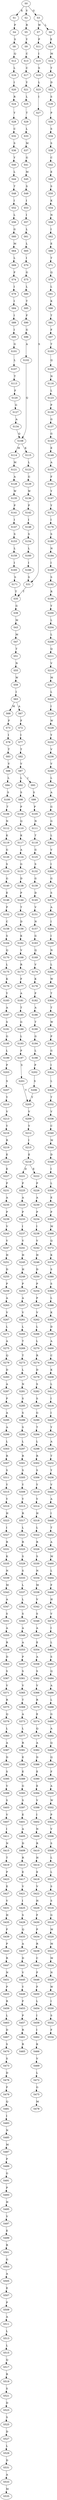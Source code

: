 strict digraph  {
	S0 -> S1 [ label = K ];
	S0 -> S2 [ label = V ];
	S0 -> S3 [ label = G ];
	S1 -> S4 [ label = P ];
	S2 -> S5 [ label = R ];
	S3 -> S6 [ label = L ];
	S3 -> S7 [ label = W ];
	S4 -> S8 [ label = S ];
	S5 -> S9 [ label = Y ];
	S6 -> S10 [ label = E ];
	S7 -> S11 [ label = P ];
	S8 -> S12 [ label = Q ];
	S9 -> S13 [ label = C ];
	S10 -> S14 [ label = M ];
	S11 -> S15 [ label = I ];
	S12 -> S16 [ label = L ];
	S13 -> S17 [ label = C ];
	S14 -> S18 [ label = T ];
	S15 -> S19 [ label = S ];
	S16 -> S20 [ label = I ];
	S17 -> S21 [ label = Y ];
	S18 -> S22 [ label = D ];
	S19 -> S23 [ label = L ];
	S20 -> S24 [ label = R ];
	S21 -> S25 [ label = L ];
	S22 -> S26 [ label = S ];
	S23 -> S27 [ label = I ];
	S24 -> S28 [ label = Y ];
	S25 -> S29 [ label = T ];
	S26 -> S30 [ label = P ];
	S27 -> S31 [ label = S ];
	S28 -> S32 [ label = C ];
	S29 -> S33 [ label = L ];
	S30 -> S34 [ label = S ];
	S31 -> S35 [ label = T ];
	S32 -> S36 [ label = S ];
	S33 -> S37 [ label = M ];
	S34 -> S38 [ label = S ];
	S35 -> S39 [ label = G ];
	S36 -> S40 [ label = Y ];
	S37 -> S41 [ label = G ];
	S38 -> S42 [ label = C ];
	S39 -> S43 [ label = M ];
	S40 -> S44 [ label = L ];
	S41 -> S45 [ label = M ];
	S42 -> S46 [ label = E ];
	S43 -> S47 [ label = M ];
	S44 -> S48 [ label = T ];
	S45 -> S49 [ label = S ];
	S46 -> S50 [ label = S ];
	S47 -> S51 [ label = T ];
	S48 -> S52 [ label = I ];
	S49 -> S53 [ label = I ];
	S50 -> S54 [ label = K ];
	S51 -> S55 [ label = N ];
	S52 -> S56 [ label = L ];
	S53 -> S57 [ label = I ];
	S54 -> S58 [ label = N ];
	S55 -> S59 [ label = W ];
	S56 -> S60 [ label = G ];
	S57 -> S61 [ label = L ];
	S58 -> S62 [ label = I ];
	S59 -> S63 [ label = I ];
	S60 -> S64 [ label = M ];
	S61 -> S65 [ label = L ];
	S62 -> S66 [ label = E ];
	S63 -> S67 [ label = A ];
	S63 -> S68 [ label = M ];
	S64 -> S69 [ label = L ];
	S65 -> S70 [ label = I ];
	S66 -> S71 [ label = T ];
	S67 -> S72 [ label = F ];
	S68 -> S73 [ label = F ];
	S69 -> S74 [ label = F ];
	S70 -> S75 [ label = G ];
	S71 -> S76 [ label = Q ];
	S72 -> S77 [ label = I ];
	S73 -> S78 [ label = I ];
	S74 -> S79 [ label = I ];
	S75 -> S80 [ label = L ];
	S76 -> S81 [ label = L ];
	S77 -> S82 [ label = T ];
	S78 -> S83 [ label = T ];
	S79 -> S84 [ label = I ];
	S80 -> S85 [ label = T ];
	S81 -> S86 [ label = K ];
	S82 -> S87 [ label = V ];
	S83 -> S88 [ label = V ];
	S84 -> S89 [ label = I ];
	S85 -> S90 [ label = F ];
	S86 -> S91 [ label = T ];
	S87 -> S92 [ label = L ];
	S87 -> S93 [ label = I ];
	S88 -> S94 [ label = L ];
	S89 -> S95 [ label = I ];
	S90 -> S96 [ label = G ];
	S91 -> S97 [ label = F ];
	S92 -> S98 [ label = S ];
	S93 -> S99 [ label = S ];
	S94 -> S100 [ label = S ];
	S95 -> S101 [ label = G ];
	S96 -> S102 [ label = A ];
	S97 -> S103 [ label = T ];
	S98 -> S104 [ label = P ];
	S99 -> S105 [ label = P ];
	S100 -> S106 [ label = T ];
	S101 -> S107 [ label = L ];
	S102 -> S108 [ label = Q ];
	S103 -> S109 [ label = Q ];
	S104 -> S110 [ label = Q ];
	S105 -> S111 [ label = N ];
	S106 -> S112 [ label = N ];
	S107 -> S113 [ label = T ];
	S108 -> S114 [ label = M ];
	S108 -> S115 [ label = K ];
	S109 -> S116 [ label = N ];
	S110 -> S117 [ label = K ];
	S111 -> S118 [ label = T ];
	S112 -> S119 [ label = K ];
	S113 -> S120 [ label = F ];
	S114 -> S121 [ label = M ];
	S115 -> S122 [ label = L ];
	S116 -> S123 [ label = L ];
	S117 -> S124 [ label = A ];
	S118 -> S125 [ label = G ];
	S119 -> S126 [ label = G ];
	S120 -> S127 [ label = G ];
	S121 -> S128 [ label = A ];
	S122 -> S129 [ label = G ];
	S123 -> S130 [ label = P ];
	S124 -> S131 [ label = G ];
	S125 -> S132 [ label = S ];
	S126 -> S133 [ label = S ];
	S127 -> S134 [ label = A ];
	S128 -> S135 [ label = W ];
	S129 -> S136 [ label = W ];
	S130 -> S137 [ label = G ];
	S131 -> S138 [ label = D ];
	S132 -> S139 [ label = G ];
	S133 -> S140 [ label = G ];
	S134 -> S108 [ label = Q ];
	S135 -> S141 [ label = P ];
	S136 -> S142 [ label = P ];
	S137 -> S143 [ label = G ];
	S138 -> S144 [ label = P ];
	S139 -> S145 [ label = D ];
	S140 -> S146 [ label = E ];
	S141 -> S147 [ label = I ];
	S142 -> S148 [ label = I ];
	S143 -> S149 [ label = E ];
	S144 -> S150 [ label = T ];
	S145 -> S151 [ label = V ];
	S146 -> S152 [ label = P ];
	S147 -> S153 [ label = S ];
	S148 -> S154 [ label = S ];
	S149 -> S155 [ label = A ];
	S150 -> S156 [ label = D ];
	S151 -> S157 [ label = N ];
	S152 -> S158 [ label = C ];
	S153 -> S159 [ label = L ];
	S154 -> S160 [ label = L ];
	S155 -> S161 [ label = F ];
	S156 -> S162 [ label = K ];
	S157 -> S163 [ label = G ];
	S158 -> S164 [ label = S ];
	S159 -> S165 [ label = I ];
	S160 -> S166 [ label = I ];
	S161 -> S167 [ label = Y ];
	S162 -> S168 [ label = V ];
	S163 -> S169 [ label = Q ];
	S164 -> S170 [ label = Q ];
	S165 -> S171 [ label = S ];
	S166 -> S31 [ label = S ];
	S167 -> S172 [ label = Y ];
	S168 -> S173 [ label = R ];
	S169 -> S174 [ label = V ];
	S170 -> S175 [ label = L ];
	S171 -> S35 [ label = T ];
	S172 -> S176 [ label = I ];
	S173 -> S177 [ label = F ];
	S174 -> S178 [ label = K ];
	S175 -> S179 [ label = K ];
	S176 -> S180 [ label = S ];
	S177 -> S181 [ label = A ];
	S178 -> S182 [ label = F ];
	S179 -> S183 [ label = Y ];
	S180 -> S184 [ label = N ];
	S181 -> S185 [ label = T ];
	S182 -> S186 [ label = A ];
	S183 -> S187 [ label = A ];
	S184 -> S188 [ label = I ];
	S185 -> S189 [ label = G ];
	S186 -> S190 [ label = T ];
	S187 -> S191 [ label = S ];
	S188 -> S192 [ label = S ];
	S189 -> S193 [ label = L ];
	S190 -> S194 [ label = G ];
	S191 -> S195 [ label = G ];
	S192 -> S196 [ label = R ];
	S193 -> S197 [ label = P ];
	S194 -> S198 [ label = L ];
	S195 -> S199 [ label = L ];
	S196 -> S200 [ label = Y ];
	S197 -> S201 [ label = S ];
	S198 -> S202 [ label = P ];
	S199 -> S203 [ label = P ];
	S200 -> S204 [ label = L ];
	S201 -> S205 [ label = Y ];
	S202 -> S206 [ label = S ];
	S203 -> S207 [ label = S ];
	S204 -> S208 [ label = L ];
	S205 -> S209 [ label = V ];
	S206 -> S205 [ label = Y ];
	S207 -> S210 [ label = Y ];
	S208 -> S211 [ label = Q ];
	S209 -> S212 [ label = Y ];
	S210 -> S213 [ label = V ];
	S211 -> S214 [ label = V ];
	S212 -> S215 [ label = I ];
	S213 -> S216 [ label = Y ];
	S214 -> S217 [ label = M ];
	S215 -> S218 [ label = E ];
	S216 -> S219 [ label = R ];
	S217 -> S220 [ label = L ];
	S218 -> S221 [ label = D ];
	S218 -> S222 [ label = E ];
	S219 -> S223 [ label = E ];
	S220 -> S224 [ label = I ];
	S221 -> S225 [ label = P ];
	S222 -> S226 [ label = P ];
	S223 -> S227 [ label = E ];
	S224 -> S228 [ label = W ];
	S225 -> S229 [ label = A ];
	S226 -> S230 [ label = A ];
	S227 -> S231 [ label = P ];
	S228 -> S232 [ label = Y ];
	S229 -> S233 [ label = P ];
	S230 -> S234 [ label = P ];
	S231 -> S235 [ label = A ];
	S232 -> S236 [ label = V ];
	S233 -> S237 [ label = I ];
	S234 -> S238 [ label = I ];
	S235 -> S239 [ label = P ];
	S236 -> S240 [ label = V ];
	S237 -> S241 [ label = V ];
	S238 -> S242 [ label = V ];
	S239 -> S243 [ label = V ];
	S240 -> S244 [ label = L ];
	S241 -> S245 [ label = H ];
	S242 -> S246 [ label = H ];
	S243 -> S247 [ label = V ];
	S244 -> S248 [ label = A ];
	S245 -> S249 [ label = H ];
	S246 -> S250 [ label = D ];
	S247 -> S251 [ label = H ];
	S248 -> S252 [ label = G ];
	S249 -> S253 [ label = P ];
	S250 -> S254 [ label = P ];
	S251 -> S255 [ label = D ];
	S252 -> S256 [ label = G ];
	S253 -> S257 [ label = A ];
	S254 -> S258 [ label = P ];
	S255 -> S259 [ label = P ];
	S256 -> S260 [ label = L ];
	S257 -> S261 [ label = V ];
	S258 -> S262 [ label = V ];
	S259 -> S263 [ label = A ];
	S260 -> S264 [ label = V ];
	S261 -> S265 [ label = L ];
	S262 -> S266 [ label = L ];
	S263 -> S267 [ label = V ];
	S264 -> S268 [ label = I ];
	S265 -> S269 [ label = T ];
	S266 -> S270 [ label = L ];
	S267 -> S271 [ label = L ];
	S268 -> S272 [ label = G ];
	S269 -> S273 [ label = T ];
	S270 -> S274 [ label = R ];
	S271 -> S275 [ label = A ];
	S272 -> S276 [ label = S ];
	S273 -> S277 [ label = L ];
	S274 -> S278 [ label = D ];
	S275 -> S279 [ label = Q ];
	S276 -> S280 [ label = A ];
	S277 -> S281 [ label = N ];
	S278 -> S282 [ label = S ];
	S279 -> S283 [ label = D ];
	S280 -> S284 [ label = I ];
	S281 -> S285 [ label = S ];
	S282 -> S286 [ label = S ];
	S283 -> S287 [ label = A ];
	S284 -> S288 [ label = I ];
	S285 -> S289 [ label = S ];
	S286 -> S290 [ label = G ];
	S287 -> S291 [ label = P ];
	S288 -> S292 [ label = N ];
	S289 -> S293 [ label = S ];
	S290 -> S294 [ label = T ];
	S291 -> S295 [ label = A ];
	S292 -> S296 [ label = L ];
	S293 -> S297 [ label = L ];
	S294 -> S298 [ label = L ];
	S295 -> S299 [ label = A ];
	S296 -> S300 [ label = W ];
	S297 -> S301 [ label = R ];
	S298 -> S302 [ label = R ];
	S299 -> S303 [ label = L ];
	S300 -> S304 [ label = T ];
	S301 -> S305 [ label = S ];
	S302 -> S306 [ label = S ];
	S303 -> S307 [ label = R ];
	S304 -> S308 [ label = T ];
	S305 -> S309 [ label = Y ];
	S306 -> S310 [ label = Y ];
	S307 -> S311 [ label = S ];
	S308 -> S312 [ label = W ];
	S309 -> S313 [ label = Y ];
	S310 -> S314 [ label = Y ];
	S311 -> S315 [ label = Y ];
	S312 -> S316 [ label = P ];
	S313 -> S317 [ label = R ];
	S314 -> S318 [ label = H ];
	S315 -> S319 [ label = Y ];
	S316 -> S320 [ label = G ];
	S317 -> S321 [ label = L ];
	S318 -> S322 [ label = L ];
	S319 -> S323 [ label = H ];
	S320 -> S324 [ label = I ];
	S321 -> S325 [ label = R ];
	S322 -> S326 [ label = R ];
	S323 -> S327 [ label = I ];
	S324 -> S328 [ label = L ];
	S325 -> S329 [ label = S ];
	S326 -> S330 [ label = S ];
	S327 -> S331 [ label = R ];
	S328 -> S332 [ label = T ];
	S329 -> S333 [ label = S ];
	S330 -> S334 [ label = N ];
	S331 -> S335 [ label = K ];
	S332 -> S336 [ label = V ];
	S333 -> S337 [ label = L ];
	S334 -> S338 [ label = M ];
	S335 -> S339 [ label = N ];
	S336 -> S340 [ label = C ];
	S337 -> S341 [ label = L ];
	S338 -> S342 [ label = V ];
	S339 -> S343 [ label = M ];
	S340 -> S344 [ label = M ];
	S341 -> S345 [ label = S ];
	S342 -> S346 [ label = S ];
	S343 -> S347 [ label = A ];
	S344 -> S348 [ label = D ];
	S345 -> S349 [ label = A ];
	S346 -> S350 [ label = A ];
	S347 -> S351 [ label = S ];
	S348 -> S352 [ label = I ];
	S349 -> S353 [ label = A ];
	S350 -> S354 [ label = E ];
	S351 -> S355 [ label = A ];
	S352 -> S356 [ label = L ];
	S353 -> S357 [ label = P ];
	S354 -> S358 [ label = A ];
	S355 -> S359 [ label = R ];
	S356 -> S360 [ label = E ];
	S357 -> S361 [ label = S ];
	S358 -> S362 [ label = S ];
	S359 -> S363 [ label = D ];
	S360 -> S364 [ label = P ];
	S361 -> S365 [ label = V ];
	S362 -> S366 [ label = V ];
	S363 -> S367 [ label = S ];
	S364 -> S368 [ label = M ];
	S365 -> S369 [ label = T ];
	S366 -> S370 [ label = R ];
	S367 -> S371 [ label = V ];
	S368 -> S372 [ label = Q ];
	S369 -> S373 [ label = A ];
	S370 -> S374 [ label = E ];
	S371 -> S375 [ label = R ];
	S372 -> S376 [ label = K ];
	S373 -> S377 [ label = L ];
	S374 -> S378 [ label = Q ];
	S375 -> S379 [ label = Q ];
	S376 -> S380 [ label = S ];
	S377 -> S381 [ label = R ];
	S378 -> S382 [ label = A ];
	S379 -> S383 [ label = L ];
	S380 -> S384 [ label = S ];
	S381 -> S385 [ label = E ];
	S382 -> S386 [ label = D ];
	S383 -> S387 [ label = A ];
	S384 -> S388 [ label = L ];
	S385 -> S389 [ label = E ];
	S386 -> S390 [ label = E ];
	S387 -> S391 [ label = D ];
	S388 -> S392 [ label = K ];
	S389 -> S393 [ label = G ];
	S390 -> S394 [ label = E ];
	S391 -> S395 [ label = S ];
	S392 -> S396 [ label = D ];
	S393 -> S397 [ label = S ];
	S394 -> S398 [ label = V ];
	S395 -> S399 [ label = V ];
	S396 -> S400 [ label = A ];
	S397 -> S401 [ label = E ];
	S398 -> S402 [ label = I ];
	S399 -> S403 [ label = S ];
	S400 -> S404 [ label = C ];
	S401 -> S405 [ label = A ];
	S402 -> S406 [ label = N ];
	S403 -> S407 [ label = V ];
	S404 -> S408 [ label = K ];
	S405 -> S409 [ label = D ];
	S406 -> S410 [ label = R ];
	S407 -> S411 [ label = I ];
	S408 -> S412 [ label = L ];
	S409 -> S413 [ label = R ];
	S410 -> S414 [ label = H ];
	S411 -> S415 [ label = N ];
	S412 -> S416 [ label = I ];
	S413 -> S417 [ label = E ];
	S414 -> S418 [ label = E ];
	S415 -> S419 [ label = T ];
	S416 -> S420 [ label = I ];
	S417 -> S421 [ label = V ];
	S418 -> S422 [ label = V ];
	S419 -> S423 [ label = P ];
	S420 -> S424 [ label = Y ];
	S421 -> S425 [ label = I ];
	S422 -> S426 [ label = H ];
	S423 -> S427 [ label = E ];
	S424 -> S428 [ label = A ];
	S425 -> S429 [ label = S ];
	S426 -> S430 [ label = F ];
	S427 -> S431 [ label = V ];
	S428 -> S432 [ label = T ];
	S429 -> S433 [ label = Q ];
	S430 -> S434 [ label = P ];
	S431 -> S435 [ label = H ];
	S432 -> S436 [ label = Y ];
	S433 -> S437 [ label = A ];
	S434 -> S438 [ label = R ];
	S435 -> S439 [ label = F ];
	S436 -> S440 [ label = V ];
	S437 -> S441 [ label = D ];
	S438 -> S442 [ label = C ];
	S439 -> S443 [ label = P ];
	S440 -> S444 [ label = A ];
	S441 -> S445 [ label = V ];
	S442 -> S446 [ label = F ];
	S443 -> S447 [ label = R ];
	S444 -> S448 [ label = I ];
	S445 -> S449 [ label = Y ];
	S446 -> S450 [ label = F ];
	S447 -> S451 [ label = N ];
	S448 -> S452 [ label = T ];
	S449 -> S453 [ label = F ];
	S450 -> S454 [ label = L ];
	S451 -> S455 [ label = P ];
	S452 -> S456 [ label = A ];
	S453 -> S457 [ label = P ];
	S454 -> S458 [ label = I ];
	S455 -> S459 [ label = R ];
	S456 -> S460 [ label = M ];
	S457 -> S461 [ label = R ];
	S458 -> S462 [ label = I ];
	S459 -> S463 [ label = L ];
	S460 -> S464 [ label = L ];
	S461 -> S465 [ label = R ];
	S462 -> S466 [ label = K ];
	S463 -> S467 [ label = D ];
	S464 -> S468 [ label = F ];
	S466 -> S469 [ label = V ];
	S467 -> S470 [ label = S ];
	S468 -> S471 [ label = H ];
	S469 -> S472 [ label = L ];
	S470 -> S473 [ label = S ];
	S471 -> S474 [ label = V ];
	S472 -> S475 [ label = G ];
	S473 -> S476 [ label = D ];
	S474 -> S477 [ label = I ];
	S475 -> S478 [ label = M ];
	S476 -> S479 [ label = F ];
	S477 -> S480 [ label = L ];
	S479 -> S481 [ label = Q ];
	S480 -> S482 [ label = S ];
	S481 -> S483 [ label = I ];
	S482 -> S484 [ label = Q ];
	S483 -> S485 [ label = N ];
	S484 -> S486 [ label = A ];
	S485 -> S487 [ label = M ];
	S486 -> S488 [ label = L ];
	S487 -> S489 [ label = P ];
	S488 -> S490 [ label = G ];
	S489 -> S491 [ label = G ];
	S490 -> S492 [ label = A ];
	S491 -> S493 [ label = P ];
	S492 -> S494 [ label = Q ];
	S493 -> S495 [ label = H ];
	S494 -> S496 [ label = Q ];
	S495 -> S497 [ label = V ];
	S496 -> S498 [ label = F ];
	S497 -> S499 [ label = E ];
	S498 -> S500 [ label = A ];
	S499 -> S501 [ label = R ];
	S500 -> S502 [ label = W ];
	S501 -> S503 [ label = G ];
	S502 -> S504 [ label = P ];
	S503 -> S505 [ label = A ];
	S504 -> S506 [ label = V ];
	S505 -> S507 [ label = E ];
	S506 -> S508 [ label = S ];
	S507 -> S509 [ label = P ];
	S508 -> S510 [ label = L ];
	S509 -> S511 [ label = A ];
	S510 -> S512 [ label = L ];
	S511 -> S513 [ label = L ];
	S512 -> S514 [ label = S ];
	S513 -> S515 [ label = L ];
	S514 -> S516 [ label = S ];
	S515 -> S517 [ label = Q ];
	S516 -> S518 [ label = G ];
	S517 -> S519 [ label = R ];
	S518 -> S520 [ label = M ];
	S519 -> S521 [ label = S ];
	S520 -> S522 [ label = M ];
	S521 -> S523 [ label = D ];
	S522 -> S524 [ label = M ];
	S523 -> S525 [ label = S ];
	S524 -> S526 [ label = N ];
	S525 -> S527 [ label = D ];
	S526 -> S528 [ label = W ];
	S527 -> S529 [ label = L ];
	S528 -> S530 [ label = I ];
	S529 -> S531 [ label = D ];
	S530 -> S532 [ label = S ];
	S531 -> S533 [ label = A ];
	S532 -> S534 [ label = F ];
	S533 -> S535 [ label = M ];
}
